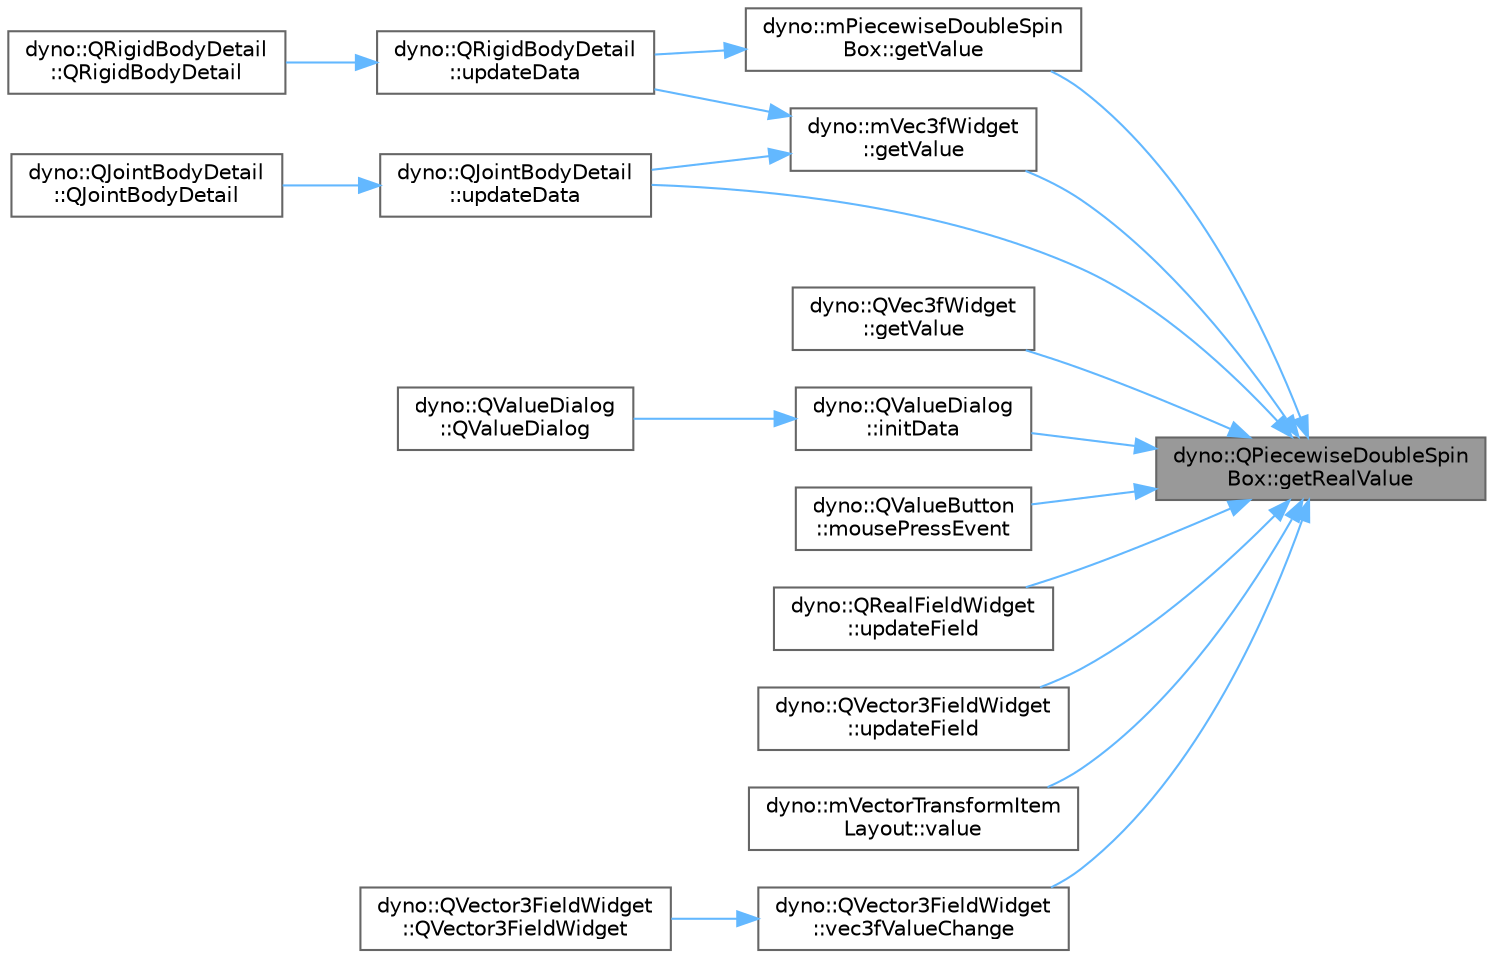 digraph "dyno::QPiecewiseDoubleSpinBox::getRealValue"
{
 // LATEX_PDF_SIZE
  bgcolor="transparent";
  edge [fontname=Helvetica,fontsize=10,labelfontname=Helvetica,labelfontsize=10];
  node [fontname=Helvetica,fontsize=10,shape=box,height=0.2,width=0.4];
  rankdir="RL";
  Node1 [id="Node000001",label="dyno::QPiecewiseDoubleSpin\lBox::getRealValue",height=0.2,width=0.4,color="gray40", fillcolor="grey60", style="filled", fontcolor="black",tooltip=" "];
  Node1 -> Node2 [id="edge1_Node000001_Node000002",dir="back",color="steelblue1",style="solid",tooltip=" "];
  Node2 [id="Node000002",label="dyno::mVec3fWidget\l::getValue",height=0.2,width=0.4,color="grey40", fillcolor="white", style="filled",URL="$classdyno_1_1m_vec3f_widget.html#a0a64de10e1b28448c3507b5b6beb2abc",tooltip=" "];
  Node2 -> Node3 [id="edge2_Node000002_Node000003",dir="back",color="steelblue1",style="solid",tooltip=" "];
  Node3 [id="Node000003",label="dyno::QRigidBodyDetail\l::updateData",height=0.2,width=0.4,color="grey40", fillcolor="white", style="filled",URL="$classdyno_1_1_q_rigid_body_detail.html#a5099e364d94e6ef77c860880e232147f",tooltip="Updated when any element parameter is changed."];
  Node3 -> Node4 [id="edge3_Node000003_Node000004",dir="back",color="steelblue1",style="solid",tooltip=" "];
  Node4 [id="Node000004",label="dyno::QRigidBodyDetail\l::QRigidBodyDetail",height=0.2,width=0.4,color="grey40", fillcolor="white", style="filled",URL="$classdyno_1_1_q_rigid_body_detail.html#a00e697f5b9c1e26742ef9b93e050ef75",tooltip=" "];
  Node2 -> Node5 [id="edge4_Node000002_Node000005",dir="back",color="steelblue1",style="solid",tooltip=" "];
  Node5 [id="Node000005",label="dyno::QJointBodyDetail\l::updateData",height=0.2,width=0.4,color="grey40", fillcolor="white", style="filled",URL="$classdyno_1_1_q_joint_body_detail.html#a76930608331eb75fdc3534b6180eccb2",tooltip="Updated when any element parameter is changed."];
  Node5 -> Node6 [id="edge5_Node000005_Node000006",dir="back",color="steelblue1",style="solid",tooltip=" "];
  Node6 [id="Node000006",label="dyno::QJointBodyDetail\l::QJointBodyDetail",height=0.2,width=0.4,color="grey40", fillcolor="white", style="filled",URL="$classdyno_1_1_q_joint_body_detail.html#a65a067d1d7c4fba2e669c7ea46dec72d",tooltip=" "];
  Node1 -> Node7 [id="edge6_Node000001_Node000007",dir="back",color="steelblue1",style="solid",tooltip=" "];
  Node7 [id="Node000007",label="dyno::mPiecewiseDoubleSpin\lBox::getValue",height=0.2,width=0.4,color="grey40", fillcolor="white", style="filled",URL="$classdyno_1_1m_piecewise_double_spin_box.html#a3e287f3b41aad308faa931f4dfa2e3d9",tooltip=" "];
  Node7 -> Node3 [id="edge7_Node000007_Node000003",dir="back",color="steelblue1",style="solid",tooltip=" "];
  Node1 -> Node8 [id="edge8_Node000001_Node000008",dir="back",color="steelblue1",style="solid",tooltip=" "];
  Node8 [id="Node000008",label="dyno::QVec3fWidget\l::getValue",height=0.2,width=0.4,color="grey40", fillcolor="white", style="filled",URL="$classdyno_1_1_q_vec3f_widget.html#a67f6966697f1a070921ed4ea468dbb3a",tooltip=" "];
  Node1 -> Node9 [id="edge9_Node000001_Node000009",dir="back",color="steelblue1",style="solid",tooltip=" "];
  Node9 [id="Node000009",label="dyno::QValueDialog\l::initData",height=0.2,width=0.4,color="grey40", fillcolor="white", style="filled",URL="$classdyno_1_1_q_value_dialog.html#aa4184bc9ca18f8c838d9843d0cb11883",tooltip=" "];
  Node9 -> Node10 [id="edge10_Node000009_Node000010",dir="back",color="steelblue1",style="solid",tooltip=" "];
  Node10 [id="Node000010",label="dyno::QValueDialog\l::QValueDialog",height=0.2,width=0.4,color="grey40", fillcolor="white", style="filled",URL="$classdyno_1_1_q_value_dialog.html#a1b8d2d3427fc8aa5a2eb19046fb6625c",tooltip=" "];
  Node1 -> Node11 [id="edge11_Node000001_Node000011",dir="back",color="steelblue1",style="solid",tooltip=" "];
  Node11 [id="Node000011",label="dyno::QValueButton\l::mousePressEvent",height=0.2,width=0.4,color="grey40", fillcolor="white", style="filled",URL="$classdyno_1_1_q_value_button.html#a4fdb206744efab36b1e2964329474c7e",tooltip=" "];
  Node1 -> Node5 [id="edge12_Node000001_Node000005",dir="back",color="steelblue1",style="solid",tooltip=" "];
  Node1 -> Node12 [id="edge13_Node000001_Node000012",dir="back",color="steelblue1",style="solid",tooltip=" "];
  Node12 [id="Node000012",label="dyno::QRealFieldWidget\l::updateField",height=0.2,width=0.4,color="grey40", fillcolor="white", style="filled",URL="$classdyno_1_1_q_real_field_widget.html#ab204e00f4063cc18030dc449edafe1f4",tooltip=" "];
  Node1 -> Node13 [id="edge14_Node000001_Node000013",dir="back",color="steelblue1",style="solid",tooltip=" "];
  Node13 [id="Node000013",label="dyno::QVector3FieldWidget\l::updateField",height=0.2,width=0.4,color="grey40", fillcolor="white", style="filled",URL="$classdyno_1_1_q_vector3_field_widget.html#abecbc393022b1758cdb7756e4313a8ca",tooltip=" "];
  Node1 -> Node14 [id="edge15_Node000001_Node000014",dir="back",color="steelblue1",style="solid",tooltip=" "];
  Node14 [id="Node000014",label="dyno::mVectorTransformItem\lLayout::value",height=0.2,width=0.4,color="grey40", fillcolor="white", style="filled",URL="$classdyno_1_1m_vector_transform_item_layout.html#ac29c54f4ee28c7cc44f7b2c5dec62952",tooltip=" "];
  Node1 -> Node15 [id="edge16_Node000001_Node000015",dir="back",color="steelblue1",style="solid",tooltip=" "];
  Node15 [id="Node000015",label="dyno::QVector3FieldWidget\l::vec3fValueChange",height=0.2,width=0.4,color="grey40", fillcolor="white", style="filled",URL="$classdyno_1_1_q_vector3_field_widget.html#a60e3b9992fb4de0cafddd0d81e114274",tooltip=" "];
  Node15 -> Node16 [id="edge17_Node000015_Node000016",dir="back",color="steelblue1",style="solid",tooltip=" "];
  Node16 [id="Node000016",label="dyno::QVector3FieldWidget\l::QVector3FieldWidget",height=0.2,width=0.4,color="grey40", fillcolor="white", style="filled",URL="$classdyno_1_1_q_vector3_field_widget.html#a0f53d53dddeeb90ba6441a57cc6b8338",tooltip=" "];
}
